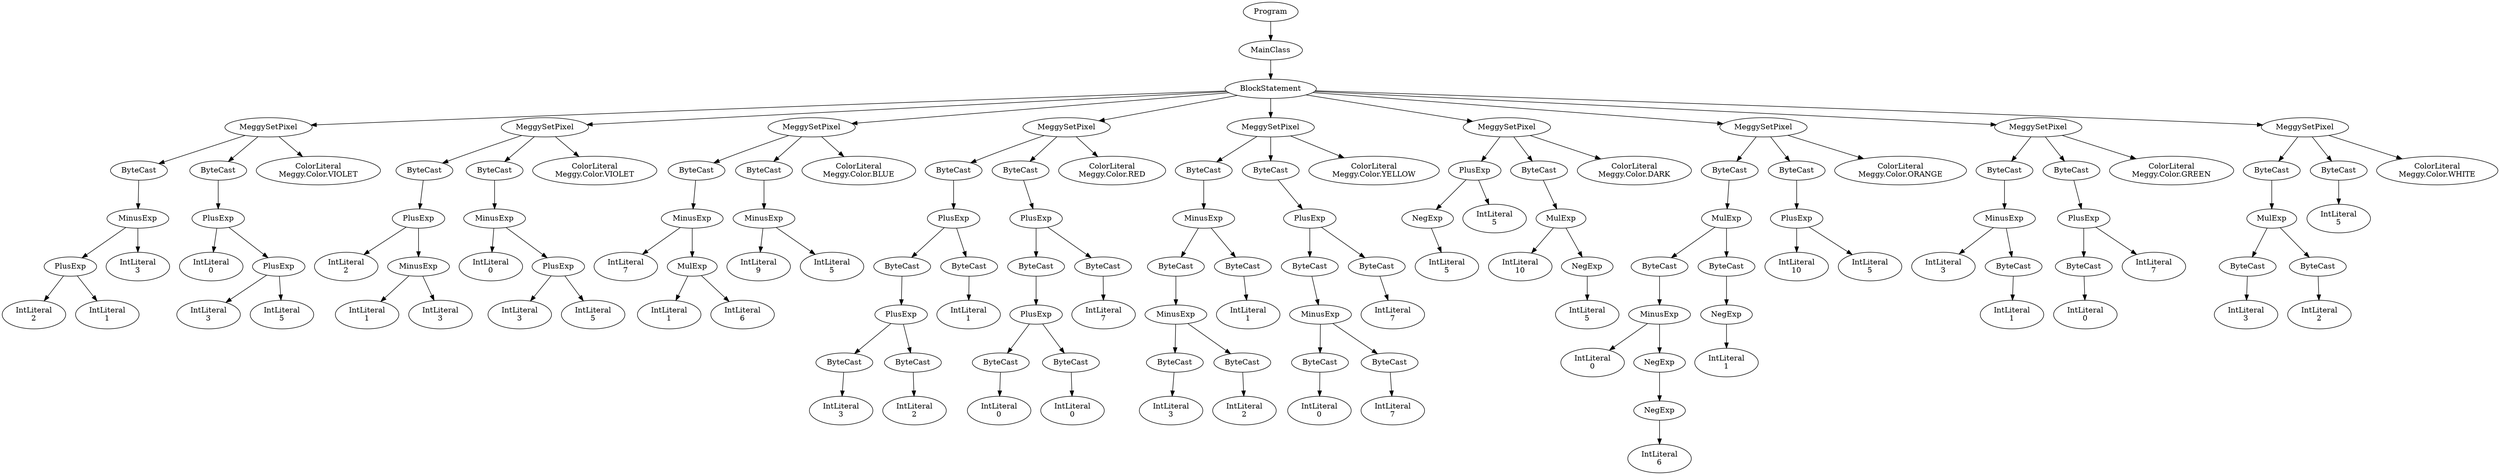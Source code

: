 digraph ASTGraph {
0 [ label="Program" ];
1 [ label="MainClass" ];
0 -> 1
2 [ label="BlockStatement" ];
1 -> 2
3 [ label="MeggySetPixel" ];
2 -> 3
4 [ label="ByteCast" ];
3 -> 4
5 [ label="MinusExp" ];
4 -> 5
6 [ label="PlusExp" ];
5 -> 6
7 [ label="IntLiteral\n2" ];
6 -> 7
8 [ label="IntLiteral\n1" ];
6 -> 8
9 [ label="IntLiteral\n3" ];
5 -> 9
10 [ label="ByteCast" ];
3 -> 10
11 [ label="PlusExp" ];
10 -> 11
12 [ label="IntLiteral\n0" ];
11 -> 12
13 [ label="PlusExp" ];
11 -> 13
14 [ label="IntLiteral\n3" ];
13 -> 14
15 [ label="IntLiteral\n5" ];
13 -> 15
16 [ label="ColorLiteral\nMeggy.Color.VIOLET" ];
3 -> 16
17 [ label="MeggySetPixel" ];
2 -> 17
18 [ label="ByteCast" ];
17 -> 18
19 [ label="PlusExp" ];
18 -> 19
20 [ label="IntLiteral\n2" ];
19 -> 20
21 [ label="MinusExp" ];
19 -> 21
22 [ label="IntLiteral\n1" ];
21 -> 22
23 [ label="IntLiteral\n3" ];
21 -> 23
24 [ label="ByteCast" ];
17 -> 24
25 [ label="MinusExp" ];
24 -> 25
26 [ label="IntLiteral\n0" ];
25 -> 26
27 [ label="PlusExp" ];
25 -> 27
28 [ label="IntLiteral\n3" ];
27 -> 28
29 [ label="IntLiteral\n5" ];
27 -> 29
30 [ label="ColorLiteral\nMeggy.Color.VIOLET" ];
17 -> 30
31 [ label="MeggySetPixel" ];
2 -> 31
32 [ label="ByteCast" ];
31 -> 32
33 [ label="MinusExp" ];
32 -> 33
34 [ label="IntLiteral\n7" ];
33 -> 34
35 [ label="MulExp" ];
33 -> 35
36 [ label="IntLiteral\n1" ];
35 -> 36
37 [ label="IntLiteral\n6" ];
35 -> 37
38 [ label="ByteCast" ];
31 -> 38
39 [ label="MinusExp" ];
38 -> 39
40 [ label="IntLiteral\n9" ];
39 -> 40
41 [ label="IntLiteral\n5" ];
39 -> 41
42 [ label="ColorLiteral\nMeggy.Color.BLUE" ];
31 -> 42
43 [ label="MeggySetPixel" ];
2 -> 43
44 [ label="ByteCast" ];
43 -> 44
45 [ label="PlusExp" ];
44 -> 45
46 [ label="ByteCast" ];
45 -> 46
47 [ label="PlusExp" ];
46 -> 47
48 [ label="ByteCast" ];
47 -> 48
49 [ label="IntLiteral\n3" ];
48 -> 49
50 [ label="ByteCast" ];
47 -> 50
51 [ label="IntLiteral\n2" ];
50 -> 51
52 [ label="ByteCast" ];
45 -> 52
53 [ label="IntLiteral\n1" ];
52 -> 53
54 [ label="ByteCast" ];
43 -> 54
55 [ label="PlusExp" ];
54 -> 55
56 [ label="ByteCast" ];
55 -> 56
57 [ label="PlusExp" ];
56 -> 57
58 [ label="ByteCast" ];
57 -> 58
59 [ label="IntLiteral\n0" ];
58 -> 59
60 [ label="ByteCast" ];
57 -> 60
61 [ label="IntLiteral\n0" ];
60 -> 61
62 [ label="ByteCast" ];
55 -> 62
63 [ label="IntLiteral\n7" ];
62 -> 63
64 [ label="ColorLiteral\nMeggy.Color.RED" ];
43 -> 64
65 [ label="MeggySetPixel" ];
2 -> 65
66 [ label="ByteCast" ];
65 -> 66
67 [ label="MinusExp" ];
66 -> 67
68 [ label="ByteCast" ];
67 -> 68
69 [ label="MinusExp" ];
68 -> 69
70 [ label="ByteCast" ];
69 -> 70
71 [ label="IntLiteral\n3" ];
70 -> 71
72 [ label="ByteCast" ];
69 -> 72
73 [ label="IntLiteral\n2" ];
72 -> 73
74 [ label="ByteCast" ];
67 -> 74
75 [ label="IntLiteral\n1" ];
74 -> 75
76 [ label="ByteCast" ];
65 -> 76
77 [ label="PlusExp" ];
76 -> 77
78 [ label="ByteCast" ];
77 -> 78
79 [ label="MinusExp" ];
78 -> 79
80 [ label="ByteCast" ];
79 -> 80
81 [ label="IntLiteral\n0" ];
80 -> 81
82 [ label="ByteCast" ];
79 -> 82
83 [ label="IntLiteral\n7" ];
82 -> 83
84 [ label="ByteCast" ];
77 -> 84
85 [ label="IntLiteral\n7" ];
84 -> 85
86 [ label="ColorLiteral\nMeggy.Color.YELLOW" ];
65 -> 86
87 [ label="MeggySetPixel" ];
2 -> 87
88 [ label="PlusExp" ];
87 -> 88
89 [ label="NegExp" ];
88 -> 89
90 [ label="IntLiteral\n5" ];
89 -> 90
91 [ label="IntLiteral\n5" ];
88 -> 91
92 [ label="ByteCast" ];
87 -> 92
93 [ label="MulExp" ];
92 -> 93
94 [ label="IntLiteral\n10" ];
93 -> 94
95 [ label="NegExp" ];
93 -> 95
96 [ label="IntLiteral\n5" ];
95 -> 96
97 [ label="ColorLiteral\nMeggy.Color.DARK" ];
87 -> 97
98 [ label="MeggySetPixel" ];
2 -> 98
99 [ label="ByteCast" ];
98 -> 99
100 [ label="MulExp" ];
99 -> 100
101 [ label="ByteCast" ];
100 -> 101
102 [ label="MinusExp" ];
101 -> 102
103 [ label="IntLiteral\n0" ];
102 -> 103
104 [ label="NegExp" ];
102 -> 104
105 [ label="NegExp" ];
104 -> 105
106 [ label="IntLiteral\n6" ];
105 -> 106
107 [ label="ByteCast" ];
100 -> 107
108 [ label="NegExp" ];
107 -> 108
109 [ label="IntLiteral\n1" ];
108 -> 109
110 [ label="ByteCast" ];
98 -> 110
111 [ label="PlusExp" ];
110 -> 111
112 [ label="IntLiteral\n10" ];
111 -> 112
113 [ label="IntLiteral\n5" ];
111 -> 113
114 [ label="ColorLiteral\nMeggy.Color.ORANGE" ];
98 -> 114
115 [ label="MeggySetPixel" ];
2 -> 115
116 [ label="ByteCast" ];
115 -> 116
117 [ label="MinusExp" ];
116 -> 117
118 [ label="IntLiteral\n3" ];
117 -> 118
119 [ label="ByteCast" ];
117 -> 119
120 [ label="IntLiteral\n1" ];
119 -> 120
121 [ label="ByteCast" ];
115 -> 121
122 [ label="PlusExp" ];
121 -> 122
123 [ label="ByteCast" ];
122 -> 123
124 [ label="IntLiteral\n0" ];
123 -> 124
125 [ label="IntLiteral\n7" ];
122 -> 125
126 [ label="ColorLiteral\nMeggy.Color.GREEN" ];
115 -> 126
127 [ label="MeggySetPixel" ];
2 -> 127
128 [ label="ByteCast" ];
127 -> 128
129 [ label="MulExp" ];
128 -> 129
130 [ label="ByteCast" ];
129 -> 130
131 [ label="IntLiteral\n3" ];
130 -> 131
132 [ label="ByteCast" ];
129 -> 132
133 [ label="IntLiteral\n2" ];
132 -> 133
134 [ label="ByteCast" ];
127 -> 134
135 [ label="IntLiteral\n5" ];
134 -> 135
136 [ label="ColorLiteral\nMeggy.Color.WHITE" ];
127 -> 136
}
